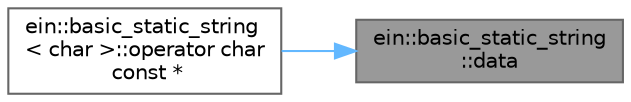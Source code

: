 digraph "ein::basic_static_string::data"
{
 // INTERACTIVE_SVG=YES
 // LATEX_PDF_SIZE
  bgcolor="transparent";
  edge [fontname=Helvetica,fontsize=10,labelfontname=Helvetica,labelfontsize=10];
  node [fontname=Helvetica,fontsize=10,shape=box,height=0.2,width=0.4];
  rankdir="RL";
  Node1 [id="Node000001",label="ein::basic_static_string\l::data",height=0.2,width=0.4,color="gray40", fillcolor="grey60", style="filled", fontcolor="black",tooltip=" "];
  Node1 -> Node2 [id="edge1_Node000001_Node000002",dir="back",color="steelblue1",style="solid",tooltip=" "];
  Node2 [id="Node000002",label="ein::basic_static_string\l\< char \>::operator char\l const *",height=0.2,width=0.4,color="grey40", fillcolor="white", style="filled",URL="$classein_1_1basic__static__string.html#abff06f399f5a4397ed802296d5a51037",tooltip=" "];
}

